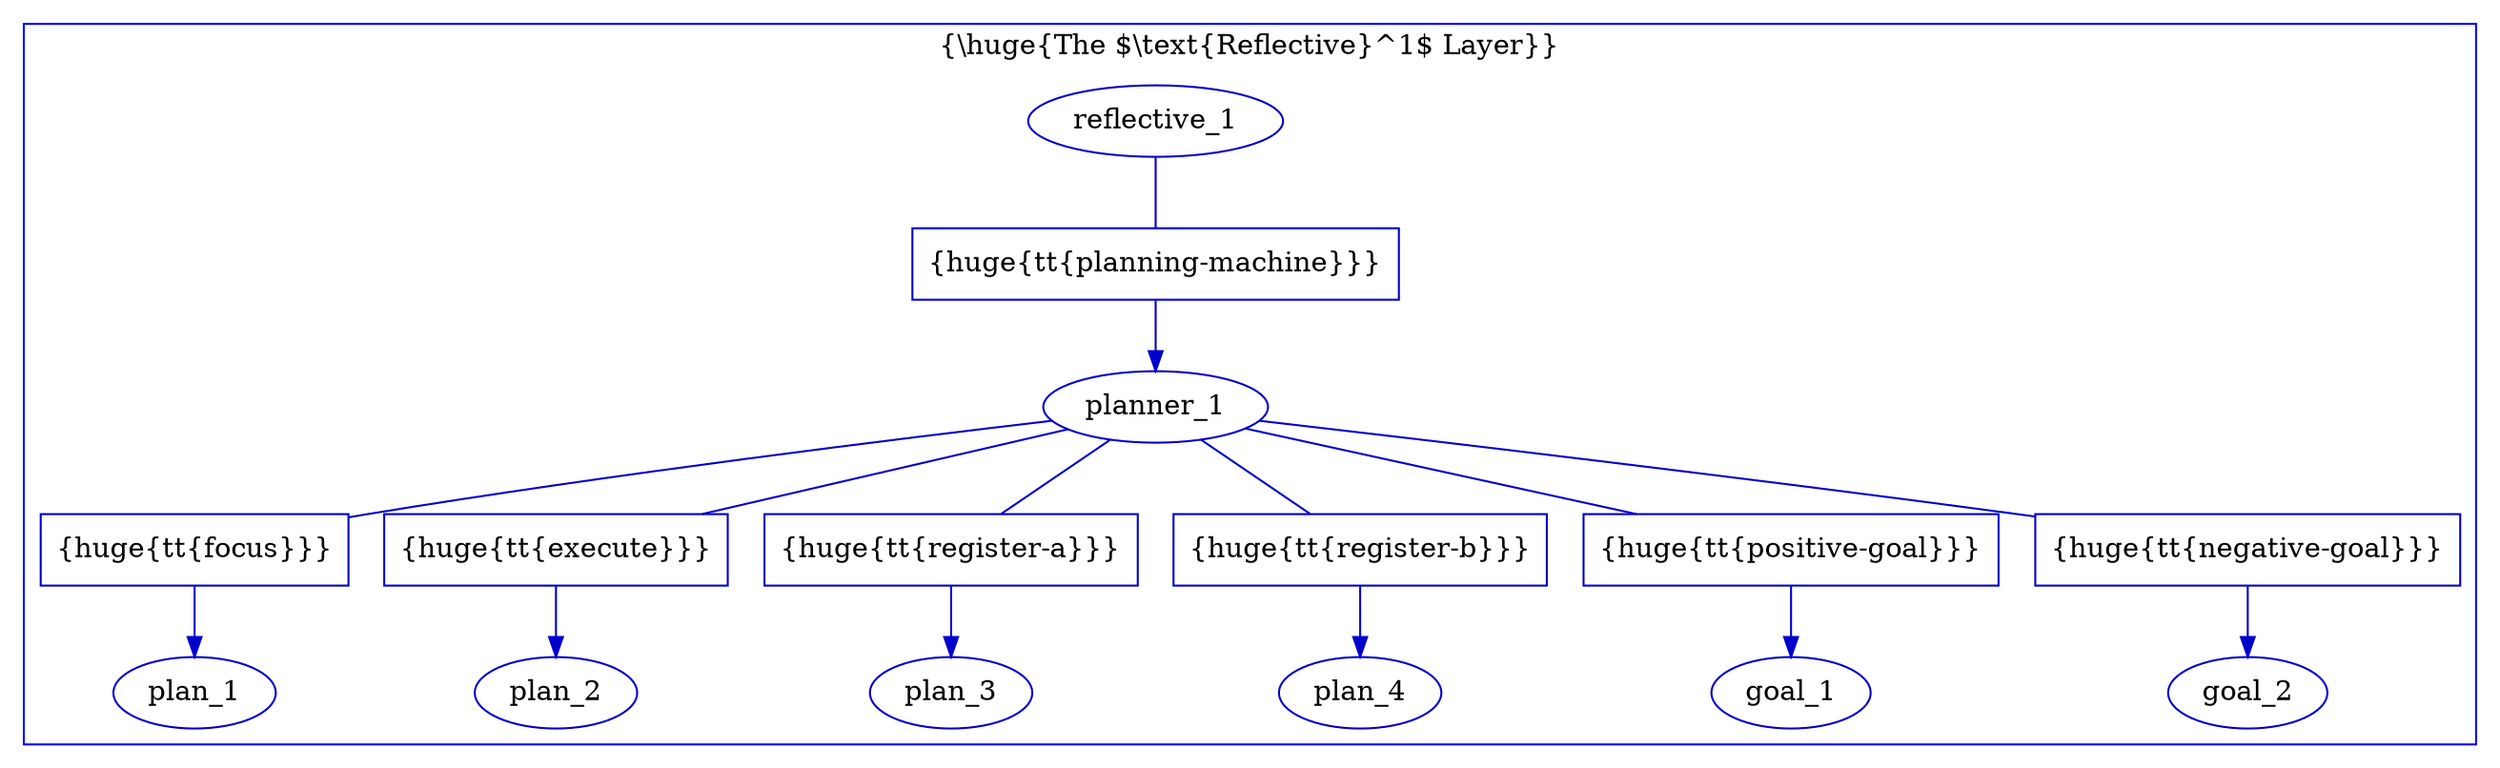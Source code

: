 digraph G {

  subgraph cluster_1 {
    label = "{\\huge{The $\\text{Reflective}^1$ Layer}}";
    color=blue
    
    // reflective
    node [fillcolor = white, color = "#0000CC", style = filled];
    edge [color = "#0000CC"];
    
    
    // goal_1^*

    goal_1 [texlbl = "{\huge{\tt{Goal*}}}"];
    
    // goal_2^*

    goal_2 [texlbl = "{\huge{\tt{Goal*}}}"];
    
    // plan_1

    plan_1 [texlbl = "{\huge{\tt{Plan}}}"];
    
    // plan_2

    plan_2 [texlbl = "{\huge{\tt{Plan}}}"];
    
    // plan_3

    plan_3 [texlbl = "{\huge{\tt{Plan}}}"];
    
    // plan_4

    plan_4 [texlbl = "{\huge{\tt{Plan}}}"];
    

    // planner_1

    planner_1 [texlbl = "{\huge{\tt{Planning-Machine}}}"];
    
    planner_1_focus_plan_1 [shape=box,label="{\huge{\tt{focus}}}"];
    planner_1 -> planner_1_focus_plan_1 [arrowhead=none];
    planner_1_focus_plan_1 -> plan_1 [style="-triangle 45"];
    
    planner_1_execute_plan_2 [shape=box,label="{\huge{\tt{execute}}}"];
    planner_1 -> planner_1_execute_plan_2 [arrowhead=none];
    planner_1_execute_plan_2 -> plan_2 [style="-triangle 45"];
    
    planner_1_register_a_plan_3 [shape=box,label="{\huge{\tt{register-a}}}"];
    planner_1 -> planner_1_register_a_plan_3 [arrowhead=none];
    planner_1_register_a_plan_3 -> plan_3 [style="-triangle 45"];
    
    planner_1_register_b_plan_4 [shape=box,label="{\huge{\tt{register-b}}}"];
    planner_1 -> planner_1_register_b_plan_4 [arrowhead=none];
    planner_1_register_b_plan_4 -> plan_4 [style="-triangle 45"];
    
    planner_1_positive_goal_goal_1 [shape=box,label="{\huge{\tt{positive-goal}}}"];
    planner_1 -> planner_1_positive_goal_goal_1 [arrowhead=none];
    planner_1_positive_goal_goal_1 -> goal_1 [style="-triangle 45"];
    
    planner_1_negative_goal_goal_2 [shape=box,label="{\huge{\tt{negative-goal}}}"];
    planner_1 -> planner_1_negative_goal_goal_2 [arrowhead=none];
    planner_1_negative_goal_goal_2 -> goal_2 [style="-triangle 45"];
    

    // reflective_1

    reflective_1 [texlbl = "{\huge{\tt{Reflective}}}"];
    
    reflective_1_planner_planner_1 [shape=box,label="{\huge{\tt{planning-machine}}}"];
    reflective_1 -> reflective_1_planner_planner_1 [arrowhead=none];
    reflective_1_planner_planner_1 -> planner_1 [style="-triangle 45"];
    
  }
}

